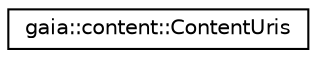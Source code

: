digraph G
{
  edge [fontname="Helvetica",fontsize="10",labelfontname="Helvetica",labelfontsize="10"];
  node [fontname="Helvetica",fontsize="10",shape=record];
  rankdir=LR;
  Node1 [label="gaia::content::ContentUris",height=0.2,width=0.4,color="black", fillcolor="white", style="filled",URL="$d3/ddf/classgaia_1_1content_1_1_content_uris.html",tooltip="Utility methods useful for working with content Uri those with a &quot;content&quot; scheme."];
}
